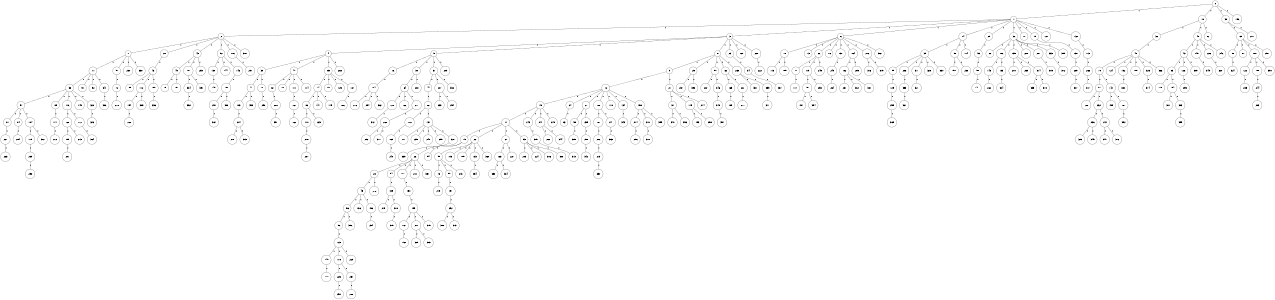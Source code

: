 graph G {
size="8.5,11;"
ratio = "expand;"
fixedsize="true;"
overlap="scale;"
node[shape=circle,width=.12,hight=.12,fontsize=12]
edge[fontsize=12]

0[label=" 0" color=black, pos="0.79188257,2.289221!"];
1[label=" 1" color=black, pos="0.01441587,0.45376252!"];
2[label=" 2" color=black, pos="0.27189601,1.1503461!"];
3[label=" 3" color=black, pos="0.23257728,2.1872947!"];
4[label=" 4" color=black, pos="1.869579,2.6754883!"];
5[label=" 5" color=black, pos="2.0661398,1.7990248!"];
6[label=" 6" color=black, pos="1.1636736,1.9340256!"];
7[label=" 7" color=black, pos="2.3796548,0.82879784!"];
8[label=" 8" color=black, pos="2.4353657,2.0829666!"];
9[label=" 9" color=black, pos="0.13763762,0.87239743!"];
10[label=" 10" color=black, pos="0.16816643,1.9331588!"];
11[label=" 11" color=black, pos="0.29088046,1.8005377!"];
12[label=" 12" color=black, pos="1.4848377,2.1862357!"];
13[label=" 13" color=black, pos="1.9022711,2.4590691!"];
14[label=" 14" color=black, pos="1.5999093,1.503463!"];
15[label=" 15" color=black, pos="1.8348577,1.1511015!"];
16[label=" 16" color=black, pos="2.4502797,0.72000491!"];
17[label=" 17" color=black, pos="1.7707972,1.9974509!"];
18[label=" 18" color=black, pos="1.6151458,2.3397074!"];
19[label=" 19" color=black, pos="1.0510632,0.066485702!"];
20[label=" 20" color=black, pos="2.616271,1.0868784!"];
21[label=" 21" color=black, pos="2.2379819,1.584487!"];
22[label=" 22" color=black, pos="1.9390421,2.8174553!"];
23[label=" 23" color=black, pos="0.42021086,0.044123222!"];
24[label=" 24" color=black, pos="2.2026249,0.45840779!"];
25[label=" 25" color=black, pos="0.35653048,0.9123858!"];
26[label=" 26" color=black, pos="0.38646836,1.8777026!"];
27[label=" 27" color=black, pos="2.3923382,2.9734324!"];
28[label=" 28" color=black, pos="0.19690968,0.52715149!"];
29[label=" 29" color=black, pos="2.6062582,0.27278282!"];
30[label=" 30" color=black, pos="0.19958849,0.31920017!"];
31[label=" 31" color=black, pos="2.0587949,2.4902899!"];
32[label=" 32" color=black, pos="0.12745153,1.2348419!"];
33[label=" 33" color=black, pos="0.40455633,1.4556583!"];
34[label=" 34" color=black, pos="1.3993209,1.2285562!"];
35[label=" 35" color=black, pos="0.27754917,0.80026845!"];
36[label=" 36" color=black, pos="0.26229934,2.9093504!"];
37[label=" 37" color=black, pos="0.43905842,0.41385787!"];
38[label=" 38" color=black, pos="1.2723714,2.2584463!"];
39[label=" 39" color=black, pos="0.096381431,0.59258619!"];
40[label=" 40" color=black, pos="1.6974338,1.707815!"];
41[label=" 41" color=black, pos="0.97465588,2.8930148!"];
42[label=" 42" color=black, pos="0.49683415,0.16563596!"];
43[label=" 43" color=black, pos="0.32355954,0.24884216!"];
44[label=" 44" color=black, pos="0.29332435,0.45441642!"];
45[label=" 45" color=black, pos="1.3403259,1.3710297!"];
46[label=" 46" color=black, pos="1.6013323,1.9438637!"];
47[label=" 47" color=black, pos="0.37821203,2.9215467!"];
48[label=" 48" color=black, pos="1.363878,2.1776359!"];
49[label=" 49" color=black, pos="0.79283494,1.7125107!"];
50[label=" 50" color=black, pos="1.1922216,1.0640524!"];
51[label=" 51" color=black, pos="0.84405104,1.10164!"];
52[label=" 52" color=black, pos="0.47108717,1.8697581!"];
53[label=" 53" color=black, pos="1.4243307,0.42411035!"];
54[label=" 54" color=black, pos="2.8702637,0.72337681!"];
55[label=" 55" color=black, pos="0.90442387,1.3241216!"];
56[label=" 56" color=black, pos="2.2742852,2.6068357!"];
57[label=" 57" color=black, pos="0.57240805,2.3567892!"];
58[label=" 58" color=black, pos="2.197493,2.2804108!"];
59[label=" 59" color=black, pos="1.7337362,1.1789194!"];
60[label=" 60" color=black, pos="0.93810723,1.0162364!"];
61[label=" 61" color=black, pos="1.2894654,2.388101!"];
62[label=" 62" color=black, pos="0.80832076,1.4082049!"];
63[label=" 63" color=black, pos="1.7564013,1.9810465!"];
64[label=" 64" color=black, pos="1.2340839,0.097806652!"];
65[label=" 65" color=black, pos="1.9072286,2.5711216!"];
66[label=" 66" color=black, pos="2.8754375,2.1462657!"];
67[label=" 67" color=black, pos="2.2335832,0.813997!"];
68[label=" 68" color=black, pos="1.3738627,0.53412837!"];
69[label=" 69" color=black, pos="2.2705801,1.8230573!"];
70[label=" 70" color=black, pos="2.0337072,0.79164553!"];
71[label=" 71" color=black, pos="0.96358876,2.820795!"];
72[label=" 72" color=black, pos="0.36057425,2.0041647!"];
73[label=" 73" color=black, pos="1.3731975,1.3725245!"];
74[label=" 74" color=black, pos="2.4268187,2.8578087!"];
75[label=" 75" color=black, pos="2.8439753,1.8320923!"];
76[label=" 76" color=black, pos="1.5020391,1.8811662!"];
77[label=" 77" color=black, pos="2.2884501,1.8515201!"];
78[label=" 78" color=black, pos="0.93548579,0.11226574!"];
79[label=" 79" color=black, pos="1.4158577,1.0967472!"];
80[label=" 80" color=black, pos="1.8516624,0.044234769!"];
81[label=" 81" color=black, pos="2.6761982,1.4734949!"];
82[label=" 82" color=black, pos="0.93554948,1.7634189!"];
83[label=" 83" color=black, pos="0.0031092768,1.9973629!"];
84[label=" 84" color=black, pos="0.96173193,0.27776754!"];
85[label=" 85" color=black, pos="0.58275267,0.57233926!"];
86[label=" 86" color=black, pos="1.7724533,1.417313!"];
87[label=" 87" color=black, pos="0.61766574,1.9647428!"];
88[label=" 88" color=black, pos="2.6149722,2.6941881!"];
89[label=" 89" color=black, pos="0.42573689,1.3941874!"];
90[label=" 90" color=black, pos="2.4989866,0.14081119!"];
91[label=" 91" color=black, pos="2.7531175,2.0072443!"];
92[label=" 92" color=black, pos="2.0167032,0.96503139!"];
93[label=" 93" color=black, pos="2.4142994,2.1176944!"];
94[label=" 94" color=black, pos="1.2219756,1.3750636!"];
95[label=" 95" color=black, pos="0.049067602,0.30896954!"];
96[label=" 96" color=black, pos="2.3487841,1.9552102!"];
97[label=" 97" color=black, pos="1.1708407,0.13580735!"];
98[label=" 98" color=black, pos="1.5070038,0.17192324!"];
99[label=" 99" color=black, pos="1.4147926,0.97497059!"];
100[label=" 100" color=black, pos="0.4641793,1.0309518!"];
101[label=" 101" color=black, pos="1.4773726,1.0652315!"];
102[label=" 102" color=black, pos="1.6836535,1.5389897!"];
103[label=" 103" color=black, pos="1.7801016,2.3967608!"];
104[label=" 104" color=black, pos="0.85111682,1.9034067!"];
105[label=" 105" color=black, pos="1.7013685,2.6917848!"];
106[label=" 106" color=black, pos="1.3158326,0.46849351!"];
107[label=" 107" color=black, pos="0.042875537,1.1621211!"];
108[label=" 108" color=black, pos="1.3834661,1.3855336!"];
109[label=" 109" color=black, pos="1.341719,2.560187!"];
110[label=" 110" color=black, pos="1.8910601,2.7580935!"];
111[label=" 111" color=black, pos="0.94713583,1.8000474!"];
112[label=" 112" color=black, pos="2.5068254,2.8202101!"];
113[label=" 113" color=black, pos="2.7426681,1.4165663!"];
114[label=" 114" color=black, pos="1.375703,2.7891259!"];
115[label=" 115" color=black, pos="1.3285239,0.92563335!"];
116[label=" 116" color=black, pos="2.1443199,2.5728287!"];
117[label=" 117" color=black, pos="0.76193195,1.5114113!"];
118[label=" 118" color=black, pos="2.2321923,2.3241538!"];
119[label=" 119" color=black, pos="0.42435925,0.97758075!"];
120[label=" 120" color=black, pos="0.82765532,0.13937861!"];
121[label=" 121" color=black, pos="2.3097858,2.6288242!"];
122[label=" 122" color=black, pos="2.4410046,0.1040673!"];
123[label=" 123" color=black, pos="1.3691972,1.4815185!"];
124[label=" 124" color=black, pos="1.3408676,1.9995559!"];
125[label=" 125" color=black, pos="2.1873628,2.7557916!"];
126[label=" 126" color=black, pos="1.7804721,1.5988831!"];
127[label=" 127" color=black, pos="2.2041466,1.136016!"];
128[label=" 128" color=black, pos="0.37425477,2.6021254!"];
129[label=" 129" color=black, pos="2.8313395,1.3695294!"];
130[label=" 130" color=black, pos="2.6488997,0.041872641!"];
131[label=" 131" color=black, pos="0.50329734,0.53161392!"];
132[label=" 132" color=black, pos="2.5777382,2.9469644!"];
133[label=" 133" color=black, pos="2.0421371,0.18465599!"];
134[label=" 134" color=black, pos="1.7827014,2.0274405!"];
135[label=" 135" color=black, pos="2.360003,2.01865!"];
136[label=" 136" color=black, pos="0.4388512,2.4182984!"];
137[label=" 137" color=black, pos="2.851725,1.5425348!"];
138[label=" 138" color=black, pos="2.2614244,2.5187216!"];
139[label=" 139" color=black, pos="0.10779857,1.6088867!"];
140[label=" 140" color=black, pos="2.5815053,1.4506377!"];
141[label=" 141" color=black, pos="0.25860713,1.4462516!"];
142[label=" 142" color=black, pos="2.4188329,1.0281566!"];
143[label=" 143" color=black, pos="2.6371487,1.5130936!"];
144[label=" 144" color=black, pos="1.667582,0.34619058!"];
145[label=" 145" color=black, pos="0.71921975,0.019931649!"];
146[label=" 146" color=black, pos="1.4731329,0.74536597!"];
147[label=" 147" color=black, pos="1.5889887,2.2664682!"];
148[label=" 148" color=black, pos="0.91010376,1.7941364!"];
149[label=" 149" color=black, pos="1.3523997,1.2100195!"];
150[label=" 150" color=black, pos="0.71408009,2.5500684!"];
151[label=" 151" color=black, pos="2.2849827,2.4272287!"];
152[label=" 152" color=black, pos="0.99455407,2.4718716!"];
153[label=" 153" color=black, pos="1.6621446,2.694418!"];
154[label=" 154" color=black, pos="1.0304565,2.716209!"];
155[label=" 155" color=black, pos="1.7940366,1.7899391!"];
156[label=" 156" color=black, pos="1.6997832,2.8728513!"];
157[label=" 157" color=black, pos="2.8244635,1.8234155!"];
158[label=" 158" color=black, pos="1.3210468,1.8897724!"];
159[label=" 159" color=black, pos="2.436646,2.5585941!"];
160[label=" 160" color=black, pos="1.0904203,2.1449739!"];
161[label=" 161" color=black, pos="0.52226891,2.8878424!"];
162[label=" 162" color=black, pos="2.2791759,0.17217051!"];
163[label=" 163" color=black, pos="2.5867286,2.7773529!"];
164[label=" 164" color=black, pos="1.5461852,1.3386947!"];
165[label=" 165" color=black, pos="2.7330749,0.90919233!"];
166[label=" 166" color=black, pos="1.5355941,0.66015116!"];
167[label=" 167" color=black, pos="1.1159658,1.4034402!"];
168[label=" 168" color=black, pos="0.2492109,1.9589509!"];
169[label=" 169" color=black, pos="0.387806,0.32420518!"];
170[label=" 170" color=black, pos="2.4508448,2.7401944!"];
171[label=" 171" color=black, pos="2.4584853,1.3240852!"];
172[label=" 172" color=black, pos="2.1677515,1.3753192!"];
173[label=" 173" color=black, pos="0.82489014,2.9549481!"];
174[label=" 174" color=black, pos="1.0834763,0.33272438!"];
175[label=" 175" color=black, pos="1.8338445,0.40582807!"];
176[label=" 176" color=black, pos="0.28457865,0.85453524!"];
177[label=" 177" color=black, pos="1.2115724,1.3393665!"];
178[label=" 178" color=black, pos="0.67511611,0.69999058!"];
179[label=" 179" color=black, pos="0.59710826,1.138272!"];
180[label=" 180" color=black, pos="1.6868557,2.6656862!"];
181[label=" 181" color=black, pos="0.7981028,0.87223013!"];
182[label=" 182" color=black, pos="0.2357336,0.081021128!"];
183[label=" 183" color=black, pos="2.9411191,2.1526336!"];
184[label=" 184" color=black, pos="2.8516282,1.8980824!"];
185[label=" 185" color=black, pos="0.18590922,1.7256178!"];
186[label=" 186" color=black, pos="1.3170099,0.99462678!"];
187[label=" 187" color=black, pos="1.4496841,1.6789779!"];
188[label=" 188" color=black, pos="2.64649,1.6482858!"];
189[label=" 189" color=black, pos="0.96529838,0.32617187!"];
190[label=" 190" color=black, pos="0.72547039,0.27061011!"];
191[label=" 191" color=black, pos="0.89404219,0.8922872!"];
192[label=" 192" color=black, pos="1.4304125,0.808871!"];
193[label=" 193" color=black, pos="2.0278185,2.477347!"];
194[label=" 194" color=black, pos="0.96009712,2.2589465!"];
195[label=" 195" color=black, pos="1.6048726,2.5463211!"];
196[label=" 196" color=black, pos="2.2825884,1.6959553!"];
197[label=" 197" color=black, pos="1.7151228,1.4489188!"];
198[label=" 198" color=black, pos="1.4293202,2.1071826!"];
199[label=" 199" color=black, pos="2.1427726,2.0690328!"];
200[label=" 200" color=black, pos="0.7898394,0.18950675!"];
201[label=" 201" color=black, pos="0.41239255,2.1624863!"];
202[label=" 202" color=black, pos="2.1388276,0.78227093!"];
203[label=" 203" color=black, pos="0.35935713,2.9950627!"];
204[label=" 204" color=black, pos="0.52319897,0.88983239!"];
205[label=" 205" color=black, pos="0.71314521,1.6789149!"];
206[label=" 206" color=black, pos="1.0582801,2.4658278!"];
207[label=" 207" color=black, pos="1.7855674,1.7742378!"];
208[label=" 208" color=black, pos="1.4127644,0.39306468!"];
209[label=" 209" color=black, pos="0.63059828,1.1976466!"];
210[label=" 210" color=black, pos="1.9769837,1.513126!"];
211[label=" 211" color=black, pos="2.3085096,0.9782864!"];
212[label=" 212" color=black, pos="2.1992067,2.0700303!"];
213[label=" 213" color=black, pos="0.20687,2.0548173!"];
214[label=" 214" color=black, pos="2.5350427,1.4662028!"];
215[label=" 215" color=black, pos="0.055505691,1.8960169!"];
216[label=" 216" color=black, pos="0.20418509,0.29342695!"];
217[label=" 217" color=black, pos="2.8446325,1.6042092!"];
218[label=" 218" color=black, pos="0.47099101,1.157957!"];
219[label=" 219" color=black, pos="2.6255239,0.61120911!"];
220[label=" 220" color=black, pos="1.0043622,2.7370826!"];
221[label=" 221" color=black, pos="2.4301846,1.4763824!"];
222[label=" 222" color=black, pos="0.31254504,1.2858374!"];
223[label=" 223" color=black, pos="1.1830258,1.8363208!"];
224[label=" 224" color=black, pos="2.4709359,2.2219942!"];
225[label=" 225" color=black, pos="2.6208212,0.1371846!"];
226[label=" 226" color=black, pos="2.9435387,2.8713128!"];
227[label=" 227" color=black, pos="2.4313851,0.39379331!"];
228[label=" 228" color=black, pos="0.16376134,0.64697955!"];
229[label=" 229" color=black, pos="1.9227758,0.55917326!"];
230[label=" 230" color=black, pos="0.065947077,1.6033716!"];
231[label=" 231" color=black, pos="1.026865,0.63618368!"];
232[label=" 232" color=black, pos="2.5694401,2.8133693!"];
233[label=" 233" color=black, pos="1.6843814,2.2820736!"];
234[label=" 234" color=black, pos="2.2456955,2.1969827!"];
235[label=" 235" color=black, pos="0.63590836,0.11282791!"];
236[label=" 236" color=black, pos="2.7216519,1.3936156!"];
237[label=" 237" color=black, pos="1.8831694,0.87974858!"];
238[label=" 238" color=black, pos="0.79779959,1.1980893!"];
239[label=" 239" color=black, pos="1.9228125,2.3224655!"];
240[label=" 240" color=black, pos="0.69245087,1.6825139!"];
241[label=" 241" color=black, pos="0.086388705,0.0047523077!"];
242[label=" 242" color=black, pos="1.1179739,0.0091648274!"];
243[label=" 243" color=black, pos="0.79251106,0.55355199!"];
244[label=" 244" color=black, pos="0.88180021,0.15859071!"];
245[label=" 245" color=black, pos="1.8999565,0.71408603!"];
246[label=" 246" color=black, pos="0.52145946,0.52242072!"];
247[label=" 247" color=black, pos="2.7464483,2.9365246!"];
248[label=" 248" color=black, pos="1.9807211,2.8157314!"];
249[label=" 249" color=black, pos="2.5836261,0.39919399!"];
250[label=" 250" color=black, pos="2.0222187,0.45548227!"];
251[label=" 251" color=black, pos="1.5303516,2.3288927!"];
252[label=" 252" color=black, pos="0.95620188,2.1771213!"];
253[label=" 253" color=black, pos="2.5258228,0.5539145!"];
254[label=" 254" color=black, pos="2.8033827,2.4915542!"];
255[label=" 255" color=black, pos="0.92122147,2.9887301!"];
256[label=" 256" color=black, pos="0.047117332,1.9690523!"];
257[label=" 257" color=black, pos="2.6249451,2.3323434!"];
258[label=" 258" color=black, pos="1.7766051,2.4618936!"];
259[label=" 259" color=black, pos="1.7968599,2.7191084!"];
260[label=" 260" color=black, pos="2.2782698,0.60922016!"];
261[label=" 261" color=black, pos="1.7874371,2.8513748!"];
262[label=" 262" color=black, pos="1.2394699,0.14065077!"];
263[label=" 263" color=black, pos="1.7710078,0.062633873!"];
264[label=" 264" color=black, pos="2.9338423,1.4488685!"];
265[label=" 265" color=black, pos="0.39993244,1.2059513!"];
266[label=" 266" color=black, pos="2.5690375,0.4834942!"];
267[label=" 267" color=black, pos="2.4586313,1.1189591!"];
268[label=" 268" color=black, pos="2.0988324,0.54099363!"];
269[label=" 269" color=black, pos="1.891314,2.4770894!"];
270[label=" 270" color=black, pos="2.7352974,2.2914752!"];
271[label=" 271" color=black, pos="2.747121,0.32443025!"];
272[label=" 272" color=black, pos="0.38579523,0.23975075!"];
273[label=" 273" color=black, pos="1.5545106,2.9622652!"];
274[label=" 274" color=black, pos="2.1135469,2.4894454!"];
275[label=" 275" color=black, pos="2.648362,2.3090793!"];
276[label=" 276" color=black, pos="1.3365839,1.633464!"];
277[label=" 277" color=black, pos="1.2424413,2.3586817!"];
278[label=" 278" color=black, pos="0.72829351,1.4840438!"];
279[label=" 279" color=black, pos="0.0042659841,0.15637781!"];
280[label=" 280" color=black, pos="2.5817728,1.1757889!"];
281[label=" 281" color=black, pos="1.8418306,1.2598315!"];
282[label=" 282" color=black, pos="2.5838135,0.52755574!"];
283[label=" 283" color=black, pos="0.3576815,1.97937!"];
284[label=" 284" color=black, pos="0.68670788,2.9221633!"];
285[label=" 285" color=black, pos="2.7233874,2.9068878!"];
286[label=" 286" color=black, pos="0.93100189,0.92709536!"];
287[label=" 287" color=black, pos="2.1994057,0.32532909!"];
288[label=" 288" color=black, pos="0.47960174,0.91746189!"];
289[label=" 289" color=black, pos="2.6391721,2.2768099!"];
290[label=" 290" color=black, pos="1.9265703,1.4551612!"];
291[label=" 291" color=black, pos="0.64100063,0.97851715!"];
292[label=" 292" color=black, pos="0.047365154,0.25685768!"];
293[label=" 293" color=black, pos="2.1815254,1.2224334!"];
294[label=" 294" color=black, pos="0.55467717,1.0477952!"];
295[label=" 295" color=black, pos="1.2330019,0.53526139!"];
296[label=" 296" color=black, pos="1.8742422,0.034035987!"];
297[label=" 297" color=black, pos="1.6300166,2.7363999!"];
298[label=" 298" color=black, pos="0.11521151,0.84083865!"];
299[label=" 299" color=black, pos="0.62609225,0.083920646!"];
300[label=" 300" color=black, pos="0.72003622,2.4442099!"];
301[label=" 301" color=black, pos="2.5045239,2.0140889!"];
302[label=" 302" color=black, pos="1.816172,2.8132839!"];
303[label=" 303" color=black, pos="0.4350083,1.7617775!"];
304[label=" 304" color=black, pos="1.8012686,2.8226649!"];
305[label=" 305" color=black, pos="1.1066594,1.9878721!"];
306[label=" 306" color=black, pos="2.7506259,1.9780831!"];
307[label=" 307" color=black, pos="1.6480666,1.0501755!"];
308[label=" 308" color=black, pos="0.40278203,0.26966438!"];
309[label=" 309" color=black, pos="0.16102868,0.9665069!"];
310[label=" 310" color=black, pos="1.3456373,0.026374591!"];
311[label=" 311" color=black, pos="1.1283361,1.0898962!"];
312[label=" 312" color=black, pos="0.58396567,1.3608899!"];
313[label=" 313" color=black, pos="1.4716258,2.912496!"];
314[label=" 314" color=black, pos="1.1774727,0.59896974!"];
315[label=" 315" color=black, pos="2.9525828,2.193642!"];
316[label=" 316" color=black, pos="0.14353066,2.2626707!"];
317[label=" 317" color=black, pos="2.7470597,2.28176!"];
318[label=" 318" color=black, pos="1.0089684,1.8733426!"];
319[label=" 319" color=black, pos="1.0962868,1.0669091!"];
320[label=" 320" color=black, pos="0.87579982,0.37087751!"];
321[label=" 321" color=black, pos="0.77656099,0.56967724!"];
322[label=" 322" color=black, pos="1.1739526,0.77957299!"];
323[label=" 323" color=black, pos="0.81779223,1.4819001!"];
324[label=" 324" color=black, pos="1.4365215,0.26588223!"];
325[label=" 325" color=black, pos="2.9737483,1.2762782!"];
326[label=" 326" color=black, pos="0.85577688,1.1200211!"];
327[label=" 327" color=black, pos="2.1128596,2.6323161!"];
328[label=" 328" color=black, pos="1.6147293,1.336085!"];
329[label=" 329" color=black, pos="0.28656708,0.34532399!"];
330[label=" 330" color=black, pos="2.0744093,2.5870549!"];
331[label=" 331" color=black, pos="2.098112,0.85352438!"];
332[label=" 332" color=black, pos="1.8135258,1.7182146!"];
333[label=" 333" color=black, pos="0.66704887,2.7699908!"];
334[label=" 334" color=black, pos="1.1441136,2.4748894!"];
335[label=" 335" color=black, pos="2.0769422,0.24563268!"];
336[label=" 336" color=black, pos="0.11039902,1.0829618!"];
337[label=" 337" color=black, pos="0.48748,0.85748573!"];
338[label=" 338" color=black, pos="0.55318273,0.45409075!"];
339[label=" 339" color=black, pos="0.5134957,0.18592822!"];
340[label=" 340" color=black, pos="2.4270217,0.11429557!"];
341[label=" 341" color=black, pos="0.89863566,0.61689635!"];
342[label=" 342" color=black, pos="1.7742983,1.2997225!"];
343[label=" 343" color=black, pos="2.1989912,0.54291194!"];
344[label=" 344" color=black, pos="2.1270729,1.7063563!"];
345[label=" 345" color=black, pos="1.0541594,0.17644218!"];
346[label=" 346" color=black, pos="2.0083827,2.2586369!"];
347[label=" 347" color=black, pos="0.93814804,0.8488999!"];
348[label=" 348" color=black, pos="2.348708,1.4592404!"];
349[label=" 349" color=black, pos="1.8474818,0.29009292!"];
350[label=" 350" color=black, pos="1.1679225,0.47302053!"];
351[label=" 351" color=black, pos="0.13517063,1.6763038!"];
352[label=" 352" color=black, pos="0.64180617,0.87679647!"];
353[label=" 353" color=black, pos="2.9465022,0.30330777!"];
354[label=" 354" color=black, pos="2.6837716,0.4767633!"];
355[label=" 355" color=black, pos="1.0065098,0.98708939!"];
356[label=" 356" color=black, pos="1.2888587,2.6025614!"];
357[label=" 357" color=black, pos="1.5224665,2.7581206!"];
358[label=" 358" color=black, pos="0.48246979,2.0573026!"];
359[label=" 359" color=black, pos="0.24707356,2.879884!"];
360[label=" 360" color=black, pos="1.1162666,0.58484533!"];
361[label=" 361" color=black, pos="1.8099191,0.017653639!"];
362[label=" 362" color=black, pos="2.4500978,2.1156103!"];
363[label=" 363" color=black, pos="2.8200801,2.8118254!"];
364[label=" 364" color=black, pos="0.54902945,1.2452793!"];
365[label=" 365" color=black, pos="2.3070412,2.7618849!"];
366[label=" 366" color=black, pos="0.23454092,2.4071514!"];
367[label=" 367" color=black, pos="1.5527939,0.37049421!"];
368[label=" 368" color=black, pos="0.043715886,0.73182922!"];
369[label=" 369" color=black, pos="0.84349265,2.3473257!"];
370[label=" 370" color=black, pos="0.2438998,2.7501981!"];
371[label=" 371" color=black, pos="0.56563565,2.1729187!"];
372[label=" 372" color=black, pos="0.97641032,0.18616104!"];
373[label=" 373" color=black, pos="1.4215978,1.0729626!"];
374[label=" 374" color=black, pos="0.76723339,2.1377532!"];
375[label=" 375" color=black, pos="0.76714942,1.9890878!"];
376[label=" 376" color=black, pos="2.463587,2.6645003!"];
377[label=" 377" color=black, pos="2.4703998,0.60067007!"];
378[label=" 378" color=black, pos="1.4747619,1.7782796!"];
379[label=" 379" color=black, pos="1.9128916,2.1550627!"];
380[label=" 380" color=black, pos="0.3693963,1.1727534!"];
381[label=" 381" color=black, pos="1.2892697,0.44713291!"];
382[label=" 382" color=black, pos="1.72583,0.37653035!"];
383[label=" 383" color=black, pos="0.0931336,1.3038447!"];
384[label=" 384" color=black, pos="1.0865351,0.86380022!"];
385[label=" 385" color=black, pos="2.980171,2.2712345!"];
386[label=" 386" color=black, pos="2.8153384,0.49533053!"];
387[label=" 387" color=black, pos="0.0007123854,0.61753192!"];
388[label=" 388" color=black, pos="1.991617,1.1611028!"];
389[label=" 389" color=black, pos="2.0360014,1.3373897!"];
390[label=" 390" color=black, pos="0.1931219,1.2548108!"];
391[label=" 391" color=black, pos="1.0795381,2.8429761!"];
392[label=" 392" color=black, pos="0.52700049,0.72300812!"];
393[label=" 393" color=black, pos="2.1712466,1.9621044!"];
394[label=" 394" color=black, pos="0.043756746,1.714815!"];
395[label=" 395" color=black, pos="2.1078282,2.4145778!"];
396[label=" 396" color=black, pos="1.1226323,2.3803318!"];
397[label=" 397" color=black, pos="1.1839164,0.92046504!"];
398[label=" 398" color=black, pos="1.4316415,2.6632938!"];
399[label=" 399" color=black, pos="1.7339313,1.6772529!"];
0--1[label="1"]
0--18[label="1"]
0--38[label="1"]
0--196[label="1"]
1--2[label="1"]
1--3[label="1"]
1--6[label="1"]
1--14[label="1"]
1--29[label="1"]
1--36[label="1"]
1--77[label="1"]
1--79[label="1"]
1--121[label="1"]
1--132[label="1"]
2--7[label="1"]
2--20[label="1"]
2--43[label="1"]
2--52[label="1"]
2--176[label="1"]
2--387[label="1"]
3--4[label="1"]
3--5[label="1"]
3--8[label="1"]
3--23[label="1"]
3--160[label="1"]
3--220[label="1"]
4--39[label="1"]
4--47[label="1"]
4--69[label="1"]
4--268[label="1"]
5--16[label="1"]
5--30[label="1"]
5--31[label="1"]
5--209[label="1"]
6--10[label="1"]
6--13[label="1"]
6--66[label="1"]
6--76[label="1"]
6--137[label="1"]
6--164[label="1"]
6--212[label="1"]
6--368[label="1"]
7--11[label="1"]
7--51[label="1"]
7--230[label="1"]
7--338[label="1"]
8--9[label="1"]
8--25[label="1"]
8--50[label="1"]
8--62[label="1"]
8--265[label="1"]
9--12[label="1"]
9--21[label="1"]
10--113[label="1"]
10--185[label="1"]
11--33[label="1"]
11--91[label="1"]
11--92[label="1"]
11--341[label="1"]
12--15[label="1"]
12--24[label="1"]
12--27[label="1"]
12--108[label="1"]
12--118[label="1"]
12--134[label="1"]
12--158[label="1"]
14--35[label="1"]
14--98[label="1"]
14--174[label="1"]
15--17[label="1"]
15--243[label="1"]
15--247[label="1"]
15--275[label="1"]
16--184[label="1"]
17--19[label="1"]
17--22[label="1"]
17--67[label="1"]
17--93[label="1"]
18--32[label="1"]
18--40[label="1"]
18--61[label="1"]
19--26[label="1"]
19--54[label="1"]
20--46[label="1"]
21--37[label="1"]
21--115[label="1"]
21--274[label="1"]
22--55[label="1"]
22--103[label="1"]
22--105[label="1"]
22--133[label="1"]
22--360[label="1"]
23--34[label="1"]
24--63[label="1"]
25--237[label="1"]
25--398[label="1"]
26--28[label="1"]
26--94[label="1"]
26--107[label="1"]
26--210[label="1"]
26--357[label="1"]
27--58[label="1"]
27--239[label="1"]
28--45[label="1"]
28--276[label="1"]
29--53[label="1"]
30--64[label="1"]
30--208[label="1"]
31--44[label="1"]
31--207[label="1"]
31--332[label="1"]
32--48[label="1"]
33--57[label="1"]
33--85[label="1"]
33--116[label="1"]
33--149[label="1"]
33--322[label="1"]
34--337[label="1"]
35--59[label="1"]
35--286[label="1"]
35--311[label="1"]
35--328[label="1"]
35--330[label="1"]
36--60[label="1"]
36--106[label="1"]
36--135[label="1"]
36--228[label="1"]
36--281[label="1"]
36--333[label="1"]
36--355[label="1"]
37--340[label="1"]
37--396[label="1"]
38--65[label="1"]
38--271[label="1"]
39--41[label="1"]
39--78[label="1"]
40--42[label="1"]
40--148[label="1"]
40--226[label="1"]
40--246[label="1"]
41--183[label="1"]
41--393[label="1"]
42--83[label="1"]
42--126[label="1"]
42--309[label="1"]
43--49[label="1"]
43--101[label="1"]
43--293[label="1"]
44--68[label="1"]
45--56[label="1"]
45--136[label="1"]
45--156[label="1"]
46--95[label="1"]
46--112[label="1"]
46--195[label="1"]
47--82[label="1"]
47--88[label="1"]
47--111[label="1"]
47--114[label="1"]
48--70[label="1"]
48--124[label="1"]
48--152[label="1"]
48--180[label="1"]
48--325[label="1"]
48--366[label="1"]
49--75[label="1"]
49--157[label="1"]
50--267[label="1"]
50--346[label="1"]
51--72[label="1"]
52--130[label="1"]
52--144[label="1"]
52--146[label="1"]
53--90[label="1"]
55--73[label="1"]
55--99[label="1"]
55--273[label="1"]
56--96[label="1"]
56--356[label="1"]
57--81[label="1"]
57--84[label="1"]
57--104[label="1"]
58--385[label="1"]
59--129[label="1"]
62--165[label="1"]
62--261[label="1"]
64--120[label="1"]
64--166[label="1"]
64--211[label="1"]
65--80[label="1"]
65--87[label="1"]
65--100[label="1"]
65--251[label="1"]
66--71[label="1"]
66--119[label="1"]
66--245[label="1"]
67--163[label="1"]
67--227[label="1"]
68--102[label="1"]
68--131[label="1"]
69--74[label="1"]
69--89[label="1"]
69--125[label="1"]
69--127[label="1"]
70--97[label="1"]
70--142[label="1"]
71--117[label="1"]
72--278[label="1"]
73--219[label="1"]
74--86[label="1"]
74--147[label="1"]
74--175[label="1"]
78--256[label="1"]
79--138[label="1"]
80--324[label="1"]
81--221[label="1"]
82--280[label="1"]
83--109[label="1"]
83--154[label="1"]
84--284[label="1"]
85--177[label="1"]
86--110[label="1"]
86--223[label="1"]
90--141[label="1"]
93--203[label="1"]
93--224[label="1"]
93--306[label="1"]
93--308[label="1"]
94--139[label="1"]
96--123[label="1"]
97--128[label="1"]
97--232[label="1"]
98--190[label="1"]
98--238[label="1"]
99--191[label="1"]
100--122[label="1"]
100--188[label="1"]
100--390[label="1"]
101--334[label="1"]
101--391[label="1"]
102--169[label="1"]
104--179[label="1"]
104--382[label="1"]
106--143[label="1"]
106--153[label="1"]
107--150[label="1"]
108--187[label="1"]
108--241[label="1"]
110--218[label="1"]
111--161[label="1"]
112--194[label="1"]
112--389[label="1"]
115--193[label="1"]
115--258[label="1"]
116--168[label="1"]
116--172[label="1"]
119--151[label="1"]
119--253[label="1"]
120--312[label="1"]
122--285[label="1"]
123--140[label="1"]
123--178[label="1"]
123--229[label="1"]
126--295[label="1"]
127--186[label="1"]
129--255[label="1"]
130--145[label="1"]
131--171[label="1"]
131--235[label="1"]
131--248[label="1"]
131--299[label="1"]
131--327[label="1"]
132--173[label="1"]
133--354[label="1"]
134--343[label="1"]
135--200[label="1"]
135--269[label="1"]
135--314[label="1"]
137--249[label="1"]
138--289[label="1"]
139--279[label="1"]
139--318[label="1"]
140--170[label="1"]
142--159[label="1"]
142--181[label="1"]
143--262[label="1"]
146--198[label="1"]
148--349[label="1"]
150--155[label="1"]
151--197[label="1"]
151--394[label="1"]
152--380[label="1"]
153--304[label="1"]
154--301[label="1"]
154--383[label="1"]
155--167[label="1"]
155--217[label="1"]
155--375[label="1"]
156--234[label="1"]
158--214[label="1"]
158--310[label="1"]
158--399[label="1"]
161--162[label="1"]
163--358[label="1"]
163--384[label="1"]
164--182[label="1"]
164--205[label="1"]
165--189[label="1"]
167--192[label="1"]
168--199[label="1"]
168--213[label="1"]
169--240[label="1"]
172--364[label="1"]
173--266[label="1"]
176--297[label="1"]
177--272[label="1"]
178--225[label="1"]
178--257[label="1"]
179--259[label="1"]
181--392[label="1"]
182--231[label="1"]
182--302[label="1"]
182--381[label="1"]
183--204[label="1"]
184--216[label="1"]
184--294[label="1"]
184--362[label="1"]
187--206[label="1"]
188--244[label="1"]
191--252[label="1"]
194--202[label="1"]
195--336[label="1"]
198--291[label="1"]
198--388[label="1"]
199--201[label="1"]
204--270[label="1"]
204--303[label="1"]
206--215[label="1"]
207--233[label="1"]
207--254[label="1"]
211--260[label="1"]
212--316[label="1"]
212--379[label="1"]
214--296[label="1"]
215--350[label="1"]
217--329[label="1"]
217--365[label="1"]
218--287[label="1"]
220--222[label="1"]
221--263[label="1"]
225--250[label="1"]
226--320[label="1"]
232--236[label="1"]
232--242[label="1"]
236--323[label="1"]
236--345[label="1"]
239--290[label="1"]
241--363[label="1"]
242--347[label="1"]
242--376[label="1"]
243--305[label="1"]
244--283[label="1"]
247--282[label="1"]
247--344[label="1"]
249--264[label="1"]
252--300[label="1"]
252--373[label="1"]
255--369[label="1"]
257--288[label="1"]
259--298[label="1"]
260--292[label="1"]
260--377[label="1"]
261--277[label="1"]
265--331[label="1"]
265--359[label="1"]
266--317[label="1"]
280--351[label="1"]
281--315[label="1"]
286--353[label="1"]
289--307[label="1"]
290--342[label="1"]
291--367[label="1"]
305--313[label="1"]
310--370[label="1"]
311--321[label="1"]
314--335[label="1"]
314--378[label="1"]
318--319[label="1"]
322--326[label="1"]
325--374[label="1"]
327--339[label="1"]
333--372[label="1"]
334--352[label="1"]
341--386[label="1"]
346--348[label="1"]
348--397[label="1"]
353--361[label="1"]
359--371[label="1"]
383--395[label="1"]

}
